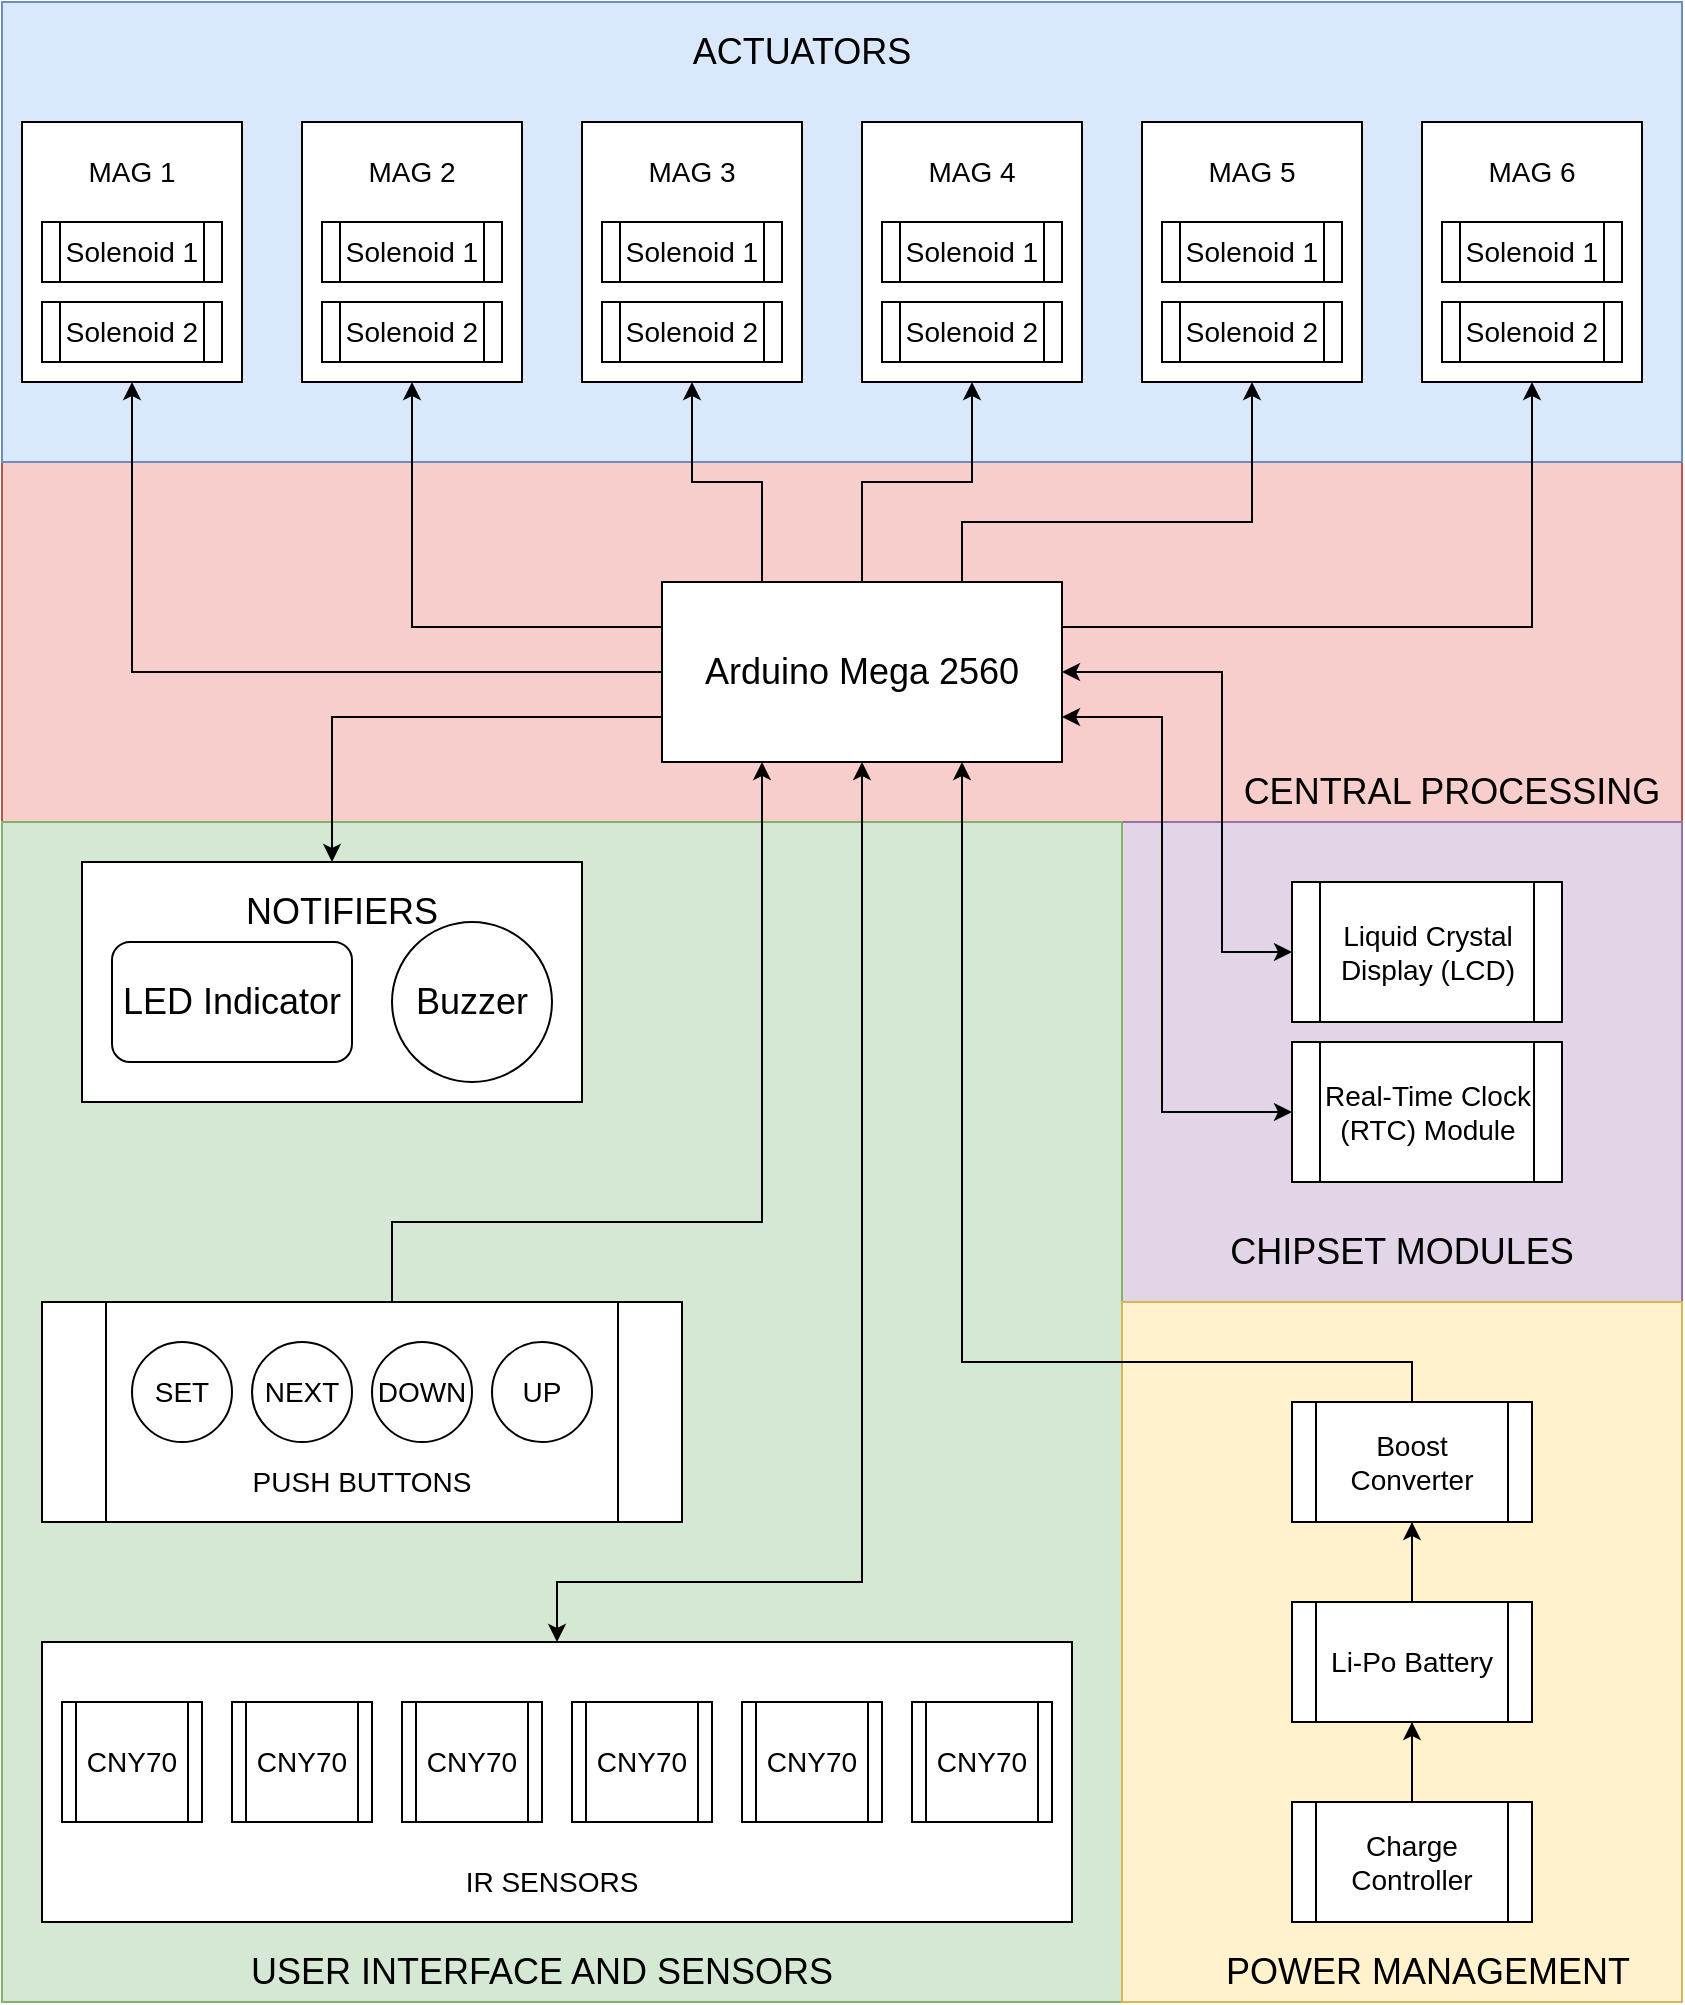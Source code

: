 <mxfile version="18.0.4" type="device"><diagram id="CWEm8DX0rg_oTS2h5Y4G" name="Page-1"><mxGraphModel dx="1230" dy="622" grid="1" gridSize="10" guides="1" tooltips="1" connect="1" arrows="1" fold="1" page="1" pageScale="1" pageWidth="850" pageHeight="1100" math="0" shadow="0"><root><mxCell id="0"/><mxCell id="1" parent="0"/><mxCell id="huEJNx4B8U8_ZtUyPQKm-70" value="" style="rounded=0;whiteSpace=wrap;html=1;fontSize=18;fillColor=#f8cecc;strokeColor=#b85450;" parent="1" vertex="1"><mxGeometry x="10" y="270" width="840" height="180" as="geometry"/></mxCell><mxCell id="huEJNx4B8U8_ZtUyPQKm-67" value="" style="rounded=0;whiteSpace=wrap;html=1;fontSize=18;fillColor=#e1d5e7;strokeColor=#9673a6;" parent="1" vertex="1"><mxGeometry x="570" y="450" width="280" height="240" as="geometry"/></mxCell><mxCell id="huEJNx4B8U8_ZtUyPQKm-66" value="" style="rounded=0;whiteSpace=wrap;html=1;fontSize=18;fillColor=#d5e8d4;strokeColor=#82b366;" parent="1" vertex="1"><mxGeometry x="10" y="450" width="560" height="590" as="geometry"/></mxCell><mxCell id="huEJNx4B8U8_ZtUyPQKm-58" value="" style="rounded=0;whiteSpace=wrap;html=1;fontSize=18;" parent="1" vertex="1"><mxGeometry x="50" y="470" width="250" height="120" as="geometry"/></mxCell><mxCell id="huEJNx4B8U8_ZtUyPQKm-55" value="" style="rounded=0;whiteSpace=wrap;html=1;fontSize=18;fillColor=#fff2cc;strokeColor=#d6b656;" parent="1" vertex="1"><mxGeometry x="570" y="690" width="280" height="350" as="geometry"/></mxCell><mxCell id="huEJNx4B8U8_ZtUyPQKm-50" value="" style="rounded=0;whiteSpace=wrap;html=1;fontSize=18;fillColor=#dae8fc;strokeColor=#6c8ebf;" parent="1" vertex="1"><mxGeometry x="10" y="40" width="840" height="230" as="geometry"/></mxCell><mxCell id="huEJNx4B8U8_ZtUyPQKm-65" style="edgeStyle=orthogonalEdgeStyle;rounded=0;orthogonalLoop=1;jettySize=auto;html=1;exitX=0.5;exitY=0;exitDx=0;exitDy=0;fontSize=18;startArrow=classic;startFill=1;" parent="1" source="huEJNx4B8U8_ZtUyPQKm-10" target="kb7X0Ex6PaCm8VpAuUu5-1" edge="1"><mxGeometry relative="1" as="geometry"><Array as="points"><mxPoint x="288" y="830"/><mxPoint x="440" y="830"/></Array></mxGeometry></mxCell><mxCell id="huEJNx4B8U8_ZtUyPQKm-10" value="" style="rounded=0;whiteSpace=wrap;html=1;fontSize=14;" parent="1" vertex="1"><mxGeometry x="30" y="860" width="515" height="140" as="geometry"/></mxCell><mxCell id="huEJNx4B8U8_ZtUyPQKm-43" style="edgeStyle=orthogonalEdgeStyle;rounded=0;orthogonalLoop=1;jettySize=auto;html=1;exitX=0;exitY=0.5;exitDx=0;exitDy=0;entryX=0.5;entryY=1;entryDx=0;entryDy=0;fontSize=18;startArrow=none;startFill=0;" parent="1" source="kb7X0Ex6PaCm8VpAuUu5-1" target="kb7X0Ex6PaCm8VpAuUu5-3" edge="1"><mxGeometry relative="1" as="geometry"/></mxCell><mxCell id="huEJNx4B8U8_ZtUyPQKm-44" style="edgeStyle=orthogonalEdgeStyle;rounded=0;orthogonalLoop=1;jettySize=auto;html=1;exitX=0;exitY=0.25;exitDx=0;exitDy=0;entryX=0.5;entryY=1;entryDx=0;entryDy=0;fontSize=18;startArrow=none;startFill=0;" parent="1" source="kb7X0Ex6PaCm8VpAuUu5-1" target="kb7X0Ex6PaCm8VpAuUu5-7" edge="1"><mxGeometry relative="1" as="geometry"/></mxCell><mxCell id="huEJNx4B8U8_ZtUyPQKm-45" style="edgeStyle=orthogonalEdgeStyle;rounded=0;orthogonalLoop=1;jettySize=auto;html=1;exitX=0.25;exitY=0;exitDx=0;exitDy=0;entryX=0.5;entryY=1;entryDx=0;entryDy=0;fontSize=18;startArrow=none;startFill=0;" parent="1" source="kb7X0Ex6PaCm8VpAuUu5-1" target="kb7X0Ex6PaCm8VpAuUu5-11" edge="1"><mxGeometry relative="1" as="geometry"/></mxCell><mxCell id="huEJNx4B8U8_ZtUyPQKm-46" style="edgeStyle=orthogonalEdgeStyle;rounded=0;orthogonalLoop=1;jettySize=auto;html=1;exitX=0.5;exitY=0;exitDx=0;exitDy=0;entryX=0.5;entryY=1;entryDx=0;entryDy=0;fontSize=18;startArrow=none;startFill=0;" parent="1" source="kb7X0Ex6PaCm8VpAuUu5-1" target="kb7X0Ex6PaCm8VpAuUu5-15" edge="1"><mxGeometry relative="1" as="geometry"/></mxCell><mxCell id="huEJNx4B8U8_ZtUyPQKm-47" style="edgeStyle=orthogonalEdgeStyle;rounded=0;orthogonalLoop=1;jettySize=auto;html=1;exitX=0.75;exitY=0;exitDx=0;exitDy=0;entryX=0.5;entryY=1;entryDx=0;entryDy=0;fontSize=18;startArrow=none;startFill=0;" parent="1" source="kb7X0Ex6PaCm8VpAuUu5-1" target="kb7X0Ex6PaCm8VpAuUu5-19" edge="1"><mxGeometry relative="1" as="geometry"><Array as="points"><mxPoint x="490" y="300"/><mxPoint x="635" y="300"/></Array></mxGeometry></mxCell><mxCell id="huEJNx4B8U8_ZtUyPQKm-48" style="edgeStyle=orthogonalEdgeStyle;rounded=0;orthogonalLoop=1;jettySize=auto;html=1;exitX=1;exitY=0.25;exitDx=0;exitDy=0;entryX=0.5;entryY=1;entryDx=0;entryDy=0;fontSize=18;startArrow=none;startFill=0;" parent="1" source="kb7X0Ex6PaCm8VpAuUu5-1" target="kb7X0Ex6PaCm8VpAuUu5-23" edge="1"><mxGeometry relative="1" as="geometry"/></mxCell><mxCell id="huEJNx4B8U8_ZtUyPQKm-64" style="edgeStyle=orthogonalEdgeStyle;rounded=0;orthogonalLoop=1;jettySize=auto;html=1;exitX=0;exitY=0.75;exitDx=0;exitDy=0;entryX=0.5;entryY=0;entryDx=0;entryDy=0;fontSize=18;startArrow=none;startFill=0;" parent="1" source="kb7X0Ex6PaCm8VpAuUu5-1" target="huEJNx4B8U8_ZtUyPQKm-58" edge="1"><mxGeometry relative="1" as="geometry"/></mxCell><mxCell id="kb7X0Ex6PaCm8VpAuUu5-1" value="&lt;font style=&quot;font-size: 18px;&quot;&gt;Arduino Mega 2560&lt;/font&gt;" style="rounded=0;whiteSpace=wrap;html=1;fontSize=14;" parent="1" vertex="1"><mxGeometry x="340" y="330" width="200" height="90" as="geometry"/></mxCell><mxCell id="kb7X0Ex6PaCm8VpAuUu5-3" value="" style="rounded=0;whiteSpace=wrap;html=1;fontSize=14;" parent="1" vertex="1"><mxGeometry x="20" y="100" width="110" height="130" as="geometry"/></mxCell><mxCell id="kb7X0Ex6PaCm8VpAuUu5-4" value="Solenoid 1" style="shape=process;whiteSpace=wrap;html=1;backgroundOutline=1;fontSize=14;" parent="1" vertex="1"><mxGeometry x="30" y="150" width="90" height="30" as="geometry"/></mxCell><mxCell id="kb7X0Ex6PaCm8VpAuUu5-5" value="Solenoid 2" style="shape=process;whiteSpace=wrap;html=1;backgroundOutline=1;fontSize=14;" parent="1" vertex="1"><mxGeometry x="30" y="190" width="90" height="30" as="geometry"/></mxCell><mxCell id="kb7X0Ex6PaCm8VpAuUu5-6" value="MAG 1" style="text;html=1;strokeColor=none;fillColor=none;align=center;verticalAlign=middle;whiteSpace=wrap;rounded=0;fontSize=14;" parent="1" vertex="1"><mxGeometry x="45" y="110" width="60" height="30" as="geometry"/></mxCell><mxCell id="kb7X0Ex6PaCm8VpAuUu5-7" value="" style="rounded=0;whiteSpace=wrap;html=1;fontSize=14;" parent="1" vertex="1"><mxGeometry x="160" y="100" width="110" height="130" as="geometry"/></mxCell><mxCell id="kb7X0Ex6PaCm8VpAuUu5-8" value="Solenoid 1" style="shape=process;whiteSpace=wrap;html=1;backgroundOutline=1;fontSize=14;" parent="1" vertex="1"><mxGeometry x="170" y="150" width="90" height="30" as="geometry"/></mxCell><mxCell id="kb7X0Ex6PaCm8VpAuUu5-9" value="Solenoid 2" style="shape=process;whiteSpace=wrap;html=1;backgroundOutline=1;fontSize=14;" parent="1" vertex="1"><mxGeometry x="170" y="190" width="90" height="30" as="geometry"/></mxCell><mxCell id="kb7X0Ex6PaCm8VpAuUu5-10" value="MAG 2" style="text;html=1;strokeColor=none;fillColor=none;align=center;verticalAlign=middle;whiteSpace=wrap;rounded=0;fontSize=14;" parent="1" vertex="1"><mxGeometry x="185" y="110" width="60" height="30" as="geometry"/></mxCell><mxCell id="kb7X0Ex6PaCm8VpAuUu5-11" value="" style="rounded=0;whiteSpace=wrap;html=1;fontSize=14;" parent="1" vertex="1"><mxGeometry x="300" y="100" width="110" height="130" as="geometry"/></mxCell><mxCell id="kb7X0Ex6PaCm8VpAuUu5-12" value="Solenoid 1" style="shape=process;whiteSpace=wrap;html=1;backgroundOutline=1;fontSize=14;" parent="1" vertex="1"><mxGeometry x="310" y="150" width="90" height="30" as="geometry"/></mxCell><mxCell id="kb7X0Ex6PaCm8VpAuUu5-13" value="Solenoid 2" style="shape=process;whiteSpace=wrap;html=1;backgroundOutline=1;fontSize=14;" parent="1" vertex="1"><mxGeometry x="310" y="190" width="90" height="30" as="geometry"/></mxCell><mxCell id="kb7X0Ex6PaCm8VpAuUu5-14" value="MAG 3" style="text;html=1;strokeColor=none;fillColor=none;align=center;verticalAlign=middle;whiteSpace=wrap;rounded=0;fontSize=14;" parent="1" vertex="1"><mxGeometry x="325" y="110" width="60" height="30" as="geometry"/></mxCell><mxCell id="kb7X0Ex6PaCm8VpAuUu5-15" value="" style="rounded=0;whiteSpace=wrap;html=1;fontSize=14;" parent="1" vertex="1"><mxGeometry x="440" y="100" width="110" height="130" as="geometry"/></mxCell><mxCell id="kb7X0Ex6PaCm8VpAuUu5-16" value="Solenoid 1" style="shape=process;whiteSpace=wrap;html=1;backgroundOutline=1;fontSize=14;" parent="1" vertex="1"><mxGeometry x="450" y="150" width="90" height="30" as="geometry"/></mxCell><mxCell id="kb7X0Ex6PaCm8VpAuUu5-17" value="Solenoid 2" style="shape=process;whiteSpace=wrap;html=1;backgroundOutline=1;fontSize=14;" parent="1" vertex="1"><mxGeometry x="450" y="190" width="90" height="30" as="geometry"/></mxCell><mxCell id="kb7X0Ex6PaCm8VpAuUu5-18" value="MAG 4" style="text;html=1;strokeColor=none;fillColor=none;align=center;verticalAlign=middle;whiteSpace=wrap;rounded=0;fontSize=14;" parent="1" vertex="1"><mxGeometry x="465" y="110" width="60" height="30" as="geometry"/></mxCell><mxCell id="kb7X0Ex6PaCm8VpAuUu5-19" value="" style="rounded=0;whiteSpace=wrap;html=1;fontSize=14;" parent="1" vertex="1"><mxGeometry x="580" y="100" width="110" height="130" as="geometry"/></mxCell><mxCell id="kb7X0Ex6PaCm8VpAuUu5-20" value="Solenoid 1" style="shape=process;whiteSpace=wrap;html=1;backgroundOutline=1;fontSize=14;" parent="1" vertex="1"><mxGeometry x="590" y="150" width="90" height="30" as="geometry"/></mxCell><mxCell id="kb7X0Ex6PaCm8VpAuUu5-21" value="Solenoid 2" style="shape=process;whiteSpace=wrap;html=1;backgroundOutline=1;fontSize=14;" parent="1" vertex="1"><mxGeometry x="590" y="190" width="90" height="30" as="geometry"/></mxCell><mxCell id="kb7X0Ex6PaCm8VpAuUu5-22" value="MAG 5" style="text;html=1;strokeColor=none;fillColor=none;align=center;verticalAlign=middle;whiteSpace=wrap;rounded=0;fontSize=14;" parent="1" vertex="1"><mxGeometry x="605" y="110" width="60" height="30" as="geometry"/></mxCell><mxCell id="kb7X0Ex6PaCm8VpAuUu5-23" value="" style="rounded=0;whiteSpace=wrap;html=1;fontSize=14;" parent="1" vertex="1"><mxGeometry x="720" y="100" width="110" height="130" as="geometry"/></mxCell><mxCell id="kb7X0Ex6PaCm8VpAuUu5-24" value="Solenoid 1" style="shape=process;whiteSpace=wrap;html=1;backgroundOutline=1;fontSize=14;" parent="1" vertex="1"><mxGeometry x="730" y="150" width="90" height="30" as="geometry"/></mxCell><mxCell id="kb7X0Ex6PaCm8VpAuUu5-25" value="Solenoid 2" style="shape=process;whiteSpace=wrap;html=1;backgroundOutline=1;fontSize=14;" parent="1" vertex="1"><mxGeometry x="730" y="190" width="90" height="30" as="geometry"/></mxCell><mxCell id="kb7X0Ex6PaCm8VpAuUu5-26" value="MAG 6" style="text;html=1;strokeColor=none;fillColor=none;align=center;verticalAlign=middle;whiteSpace=wrap;rounded=0;fontSize=14;" parent="1" vertex="1"><mxGeometry x="745" y="110" width="60" height="30" as="geometry"/></mxCell><mxCell id="huEJNx4B8U8_ZtUyPQKm-68" style="edgeStyle=orthogonalEdgeStyle;rounded=0;orthogonalLoop=1;jettySize=auto;html=1;exitX=0;exitY=0.5;exitDx=0;exitDy=0;entryX=1;entryY=0.5;entryDx=0;entryDy=0;fontSize=18;startArrow=classic;startFill=1;" parent="1" source="kb7X0Ex6PaCm8VpAuUu5-40" target="kb7X0Ex6PaCm8VpAuUu5-1" edge="1"><mxGeometry relative="1" as="geometry"><Array as="points"><mxPoint x="620" y="515"/><mxPoint x="620" y="375"/></Array></mxGeometry></mxCell><mxCell id="kb7X0Ex6PaCm8VpAuUu5-40" value="Liquid Crystal Display (LCD)" style="shape=process;whiteSpace=wrap;html=1;backgroundOutline=1;fontSize=14;" parent="1" vertex="1"><mxGeometry x="655" y="480" width="135" height="70" as="geometry"/></mxCell><mxCell id="huEJNx4B8U8_ZtUyPQKm-52" style="edgeStyle=orthogonalEdgeStyle;rounded=0;orthogonalLoop=1;jettySize=auto;html=1;exitX=0.5;exitY=0;exitDx=0;exitDy=0;entryX=0.25;entryY=1;entryDx=0;entryDy=0;fontSize=18;startArrow=none;startFill=0;" parent="1" source="kb7X0Ex6PaCm8VpAuUu5-41" target="kb7X0Ex6PaCm8VpAuUu5-1" edge="1"><mxGeometry relative="1" as="geometry"><Array as="points"><mxPoint x="205" y="690"/><mxPoint x="205" y="650"/><mxPoint x="390" y="650"/></Array></mxGeometry></mxCell><mxCell id="kb7X0Ex6PaCm8VpAuUu5-41" value="" style="shape=process;whiteSpace=wrap;html=1;backgroundOutline=1;fontSize=14;" parent="1" vertex="1"><mxGeometry x="30" y="690" width="320" height="110" as="geometry"/></mxCell><mxCell id="kb7X0Ex6PaCm8VpAuUu5-42" value="SET" style="ellipse;whiteSpace=wrap;html=1;aspect=fixed;fontSize=14;" parent="1" vertex="1"><mxGeometry x="75" y="710" width="50" height="50" as="geometry"/></mxCell><mxCell id="kb7X0Ex6PaCm8VpAuUu5-43" value="NEXT" style="ellipse;whiteSpace=wrap;html=1;aspect=fixed;fontSize=14;" parent="1" vertex="1"><mxGeometry x="135" y="710" width="50" height="50" as="geometry"/></mxCell><mxCell id="kb7X0Ex6PaCm8VpAuUu5-44" value="DOWN" style="ellipse;whiteSpace=wrap;html=1;aspect=fixed;fontSize=14;" parent="1" vertex="1"><mxGeometry x="195" y="710" width="50" height="50" as="geometry"/></mxCell><mxCell id="kb7X0Ex6PaCm8VpAuUu5-45" value="UP" style="ellipse;whiteSpace=wrap;html=1;aspect=fixed;fontSize=14;" parent="1" vertex="1"><mxGeometry x="255" y="710" width="50" height="50" as="geometry"/></mxCell><mxCell id="kb7X0Ex6PaCm8VpAuUu5-46" value="PUSH BUTTONS" style="text;html=1;strokeColor=none;fillColor=none;align=center;verticalAlign=middle;whiteSpace=wrap;rounded=0;fontSize=14;" parent="1" vertex="1"><mxGeometry x="125" y="770" width="130" height="20" as="geometry"/></mxCell><mxCell id="kb7X0Ex6PaCm8VpAuUu5-47" value="CNY70" style="shape=process;whiteSpace=wrap;html=1;backgroundOutline=1;fontSize=14;" parent="1" vertex="1"><mxGeometry x="40" y="890" width="70" height="60" as="geometry"/></mxCell><mxCell id="huEJNx4B8U8_ZtUyPQKm-1" value="CNY70" style="shape=process;whiteSpace=wrap;html=1;backgroundOutline=1;fontSize=14;" parent="1" vertex="1"><mxGeometry x="125" y="890" width="70" height="60" as="geometry"/></mxCell><mxCell id="huEJNx4B8U8_ZtUyPQKm-2" value="CNY70" style="shape=process;whiteSpace=wrap;html=1;backgroundOutline=1;fontSize=14;" parent="1" vertex="1"><mxGeometry x="210" y="890" width="70" height="60" as="geometry"/></mxCell><mxCell id="huEJNx4B8U8_ZtUyPQKm-6" value="CNY70" style="shape=process;whiteSpace=wrap;html=1;backgroundOutline=1;fontSize=14;" parent="1" vertex="1"><mxGeometry x="295" y="890" width="70" height="60" as="geometry"/></mxCell><mxCell id="huEJNx4B8U8_ZtUyPQKm-7" value="CNY70" style="shape=process;whiteSpace=wrap;html=1;backgroundOutline=1;fontSize=14;" parent="1" vertex="1"><mxGeometry x="380" y="890" width="70" height="60" as="geometry"/></mxCell><mxCell id="huEJNx4B8U8_ZtUyPQKm-8" value="CNY70" style="shape=process;whiteSpace=wrap;html=1;backgroundOutline=1;fontSize=14;" parent="1" vertex="1"><mxGeometry x="465" y="890" width="70" height="60" as="geometry"/></mxCell><mxCell id="huEJNx4B8U8_ZtUyPQKm-69" style="edgeStyle=orthogonalEdgeStyle;rounded=0;orthogonalLoop=1;jettySize=auto;html=1;exitX=0;exitY=0.5;exitDx=0;exitDy=0;entryX=1;entryY=0.75;entryDx=0;entryDy=0;fontSize=18;startArrow=classic;startFill=1;" parent="1" source="huEJNx4B8U8_ZtUyPQKm-14" target="kb7X0Ex6PaCm8VpAuUu5-1" edge="1"><mxGeometry relative="1" as="geometry"><Array as="points"><mxPoint x="590" y="595"/><mxPoint x="590" y="397"/></Array></mxGeometry></mxCell><mxCell id="huEJNx4B8U8_ZtUyPQKm-14" value="Real-Time Clock (RTC) Module" style="shape=process;whiteSpace=wrap;html=1;backgroundOutline=1;fontSize=14;" parent="1" vertex="1"><mxGeometry x="655" y="560" width="135" height="70" as="geometry"/></mxCell><mxCell id="huEJNx4B8U8_ZtUyPQKm-54" style="edgeStyle=orthogonalEdgeStyle;rounded=0;orthogonalLoop=1;jettySize=auto;html=1;exitX=0.5;exitY=0;exitDx=0;exitDy=0;entryX=0.75;entryY=1;entryDx=0;entryDy=0;fontSize=18;startArrow=none;startFill=0;" parent="1" source="huEJNx4B8U8_ZtUyPQKm-15" target="kb7X0Ex6PaCm8VpAuUu5-1" edge="1"><mxGeometry relative="1" as="geometry"><Array as="points"><mxPoint x="715" y="720"/><mxPoint x="490" y="720"/></Array></mxGeometry></mxCell><mxCell id="huEJNx4B8U8_ZtUyPQKm-15" value="Boost Converter" style="shape=process;whiteSpace=wrap;html=1;backgroundOutline=1;fontSize=14;" parent="1" vertex="1"><mxGeometry x="655" y="740" width="120" height="60" as="geometry"/></mxCell><mxCell id="huEJNx4B8U8_ZtUyPQKm-19" style="edgeStyle=orthogonalEdgeStyle;rounded=0;orthogonalLoop=1;jettySize=auto;html=1;exitX=0.5;exitY=0;exitDx=0;exitDy=0;entryX=0.5;entryY=1;entryDx=0;entryDy=0;fontSize=14;" parent="1" source="huEJNx4B8U8_ZtUyPQKm-16" target="huEJNx4B8U8_ZtUyPQKm-15" edge="1"><mxGeometry relative="1" as="geometry"/></mxCell><mxCell id="huEJNx4B8U8_ZtUyPQKm-16" value="Li-Po Battery" style="shape=process;whiteSpace=wrap;html=1;backgroundOutline=1;fontSize=14;" parent="1" vertex="1"><mxGeometry x="655" y="840" width="120" height="60" as="geometry"/></mxCell><mxCell id="huEJNx4B8U8_ZtUyPQKm-18" style="edgeStyle=orthogonalEdgeStyle;rounded=0;orthogonalLoop=1;jettySize=auto;html=1;exitX=0.5;exitY=0;exitDx=0;exitDy=0;entryX=0.5;entryY=1;entryDx=0;entryDy=0;fontSize=14;" parent="1" source="huEJNx4B8U8_ZtUyPQKm-17" target="huEJNx4B8U8_ZtUyPQKm-16" edge="1"><mxGeometry relative="1" as="geometry"/></mxCell><mxCell id="huEJNx4B8U8_ZtUyPQKm-17" value="Charge Controller" style="shape=process;whiteSpace=wrap;html=1;backgroundOutline=1;fontSize=14;" parent="1" vertex="1"><mxGeometry x="655" y="940" width="120" height="60" as="geometry"/></mxCell><mxCell id="huEJNx4B8U8_ZtUyPQKm-35" value="IR SENSORS" style="text;html=1;strokeColor=none;fillColor=none;align=center;verticalAlign=middle;whiteSpace=wrap;rounded=0;fontSize=14;" parent="1" vertex="1"><mxGeometry x="220" y="970" width="130" height="20" as="geometry"/></mxCell><mxCell id="huEJNx4B8U8_ZtUyPQKm-57" value="Buzzer" style="ellipse;whiteSpace=wrap;html=1;aspect=fixed;fontSize=18;" parent="1" vertex="1"><mxGeometry x="205" y="500" width="80" height="80" as="geometry"/></mxCell><mxCell id="huEJNx4B8U8_ZtUyPQKm-59" value="LED Indicator" style="rounded=1;whiteSpace=wrap;html=1;fontSize=18;" parent="1" vertex="1"><mxGeometry x="65" y="510" width="120" height="60" as="geometry"/></mxCell><mxCell id="huEJNx4B8U8_ZtUyPQKm-61" value="NOTIFIERS" style="text;html=1;strokeColor=none;fillColor=none;align=center;verticalAlign=middle;whiteSpace=wrap;rounded=0;fontSize=18;" parent="1" vertex="1"><mxGeometry x="150" y="480" width="60" height="30" as="geometry"/></mxCell><mxCell id="huEJNx4B8U8_ZtUyPQKm-71" value="USER INTERFACE AND SENSORS" style="text;html=1;strokeColor=none;fillColor=none;align=center;verticalAlign=middle;whiteSpace=wrap;rounded=0;fontSize=18;" parent="1" vertex="1"><mxGeometry x="95" y="1010" width="370" height="30" as="geometry"/></mxCell><mxCell id="huEJNx4B8U8_ZtUyPQKm-72" value="POWER MANAGEMENT" style="text;html=1;strokeColor=none;fillColor=none;align=center;verticalAlign=middle;whiteSpace=wrap;rounded=0;fontSize=18;" parent="1" vertex="1"><mxGeometry x="607.5" y="1010" width="230" height="30" as="geometry"/></mxCell><mxCell id="huEJNx4B8U8_ZtUyPQKm-73" value="CENTRAL PROCESSING" style="text;html=1;strokeColor=none;fillColor=none;align=center;verticalAlign=middle;whiteSpace=wrap;rounded=0;fontSize=18;" parent="1" vertex="1"><mxGeometry x="620" y="420" width="230" height="30" as="geometry"/></mxCell><mxCell id="huEJNx4B8U8_ZtUyPQKm-74" value="CHIPSET MODULES" style="text;html=1;strokeColor=none;fillColor=none;align=center;verticalAlign=middle;whiteSpace=wrap;rounded=0;fontSize=18;" parent="1" vertex="1"><mxGeometry x="595" y="650" width="230" height="30" as="geometry"/></mxCell><mxCell id="huEJNx4B8U8_ZtUyPQKm-76" value="ACTUATORS" style="text;html=1;strokeColor=none;fillColor=none;align=center;verticalAlign=middle;whiteSpace=wrap;rounded=0;fontSize=18;" parent="1" vertex="1"><mxGeometry x="295" y="50" width="230" height="30" as="geometry"/></mxCell></root></mxGraphModel></diagram></mxfile>